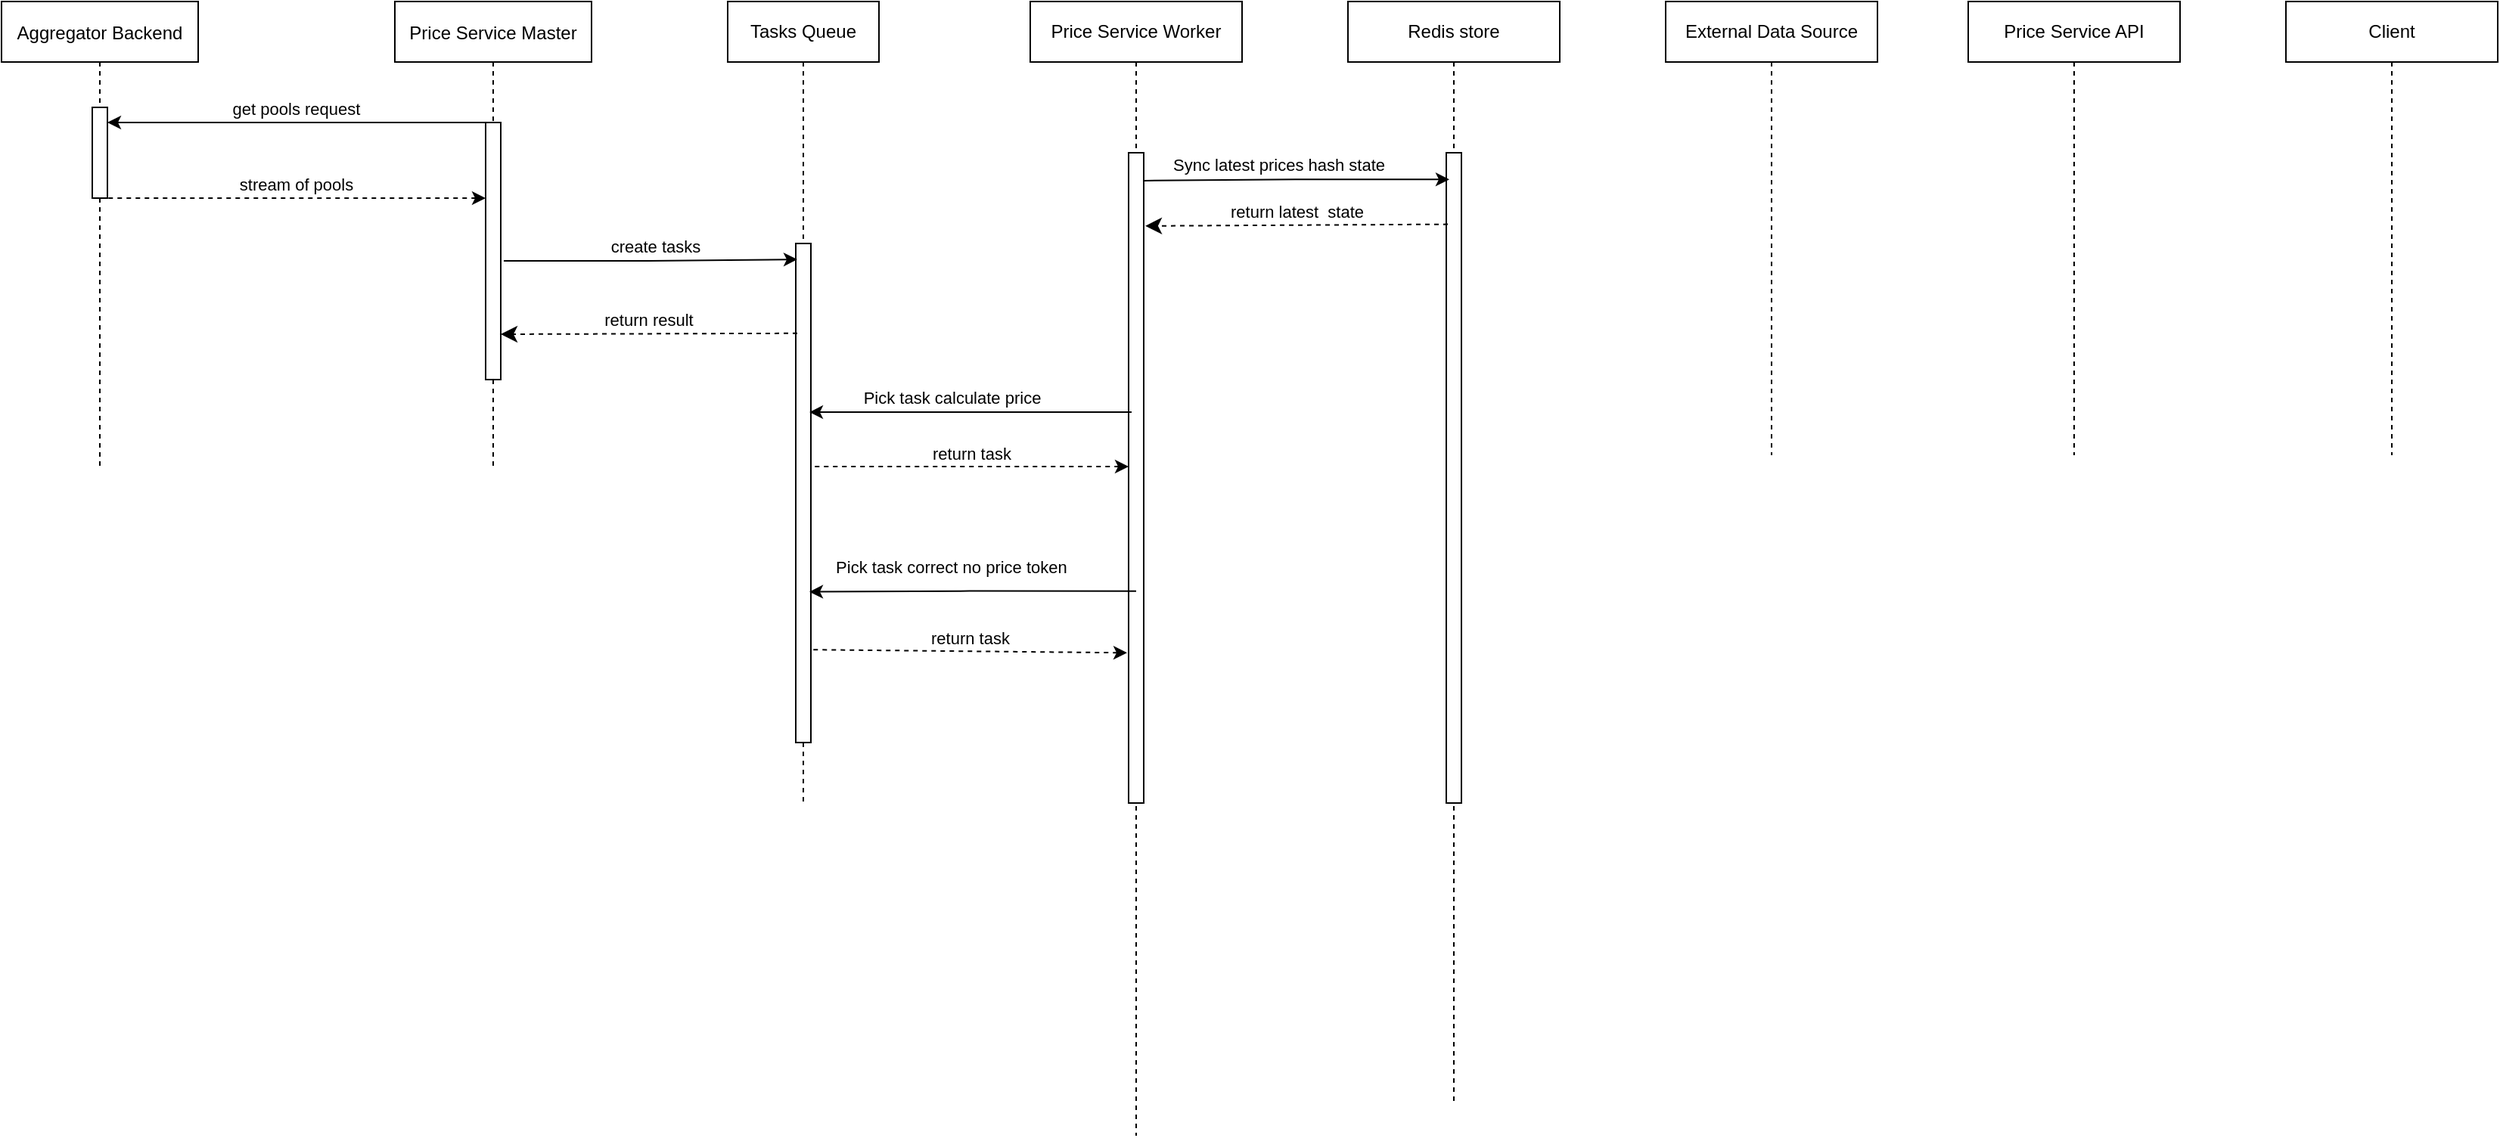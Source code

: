 <mxfile version="18.0.2" type="github">
  <diagram id="kgpKYQtTHZ0yAKxKKP6v" name="Page-1">
    <mxGraphModel dx="1298" dy="728" grid="1" gridSize="10" guides="1" tooltips="1" connect="1" arrows="1" fold="1" page="1" pageScale="1" pageWidth="850" pageHeight="1100" math="0" shadow="0">
      <root>
        <mxCell id="0" />
        <mxCell id="1" parent="0" />
        <mxCell id="3nuBFxr9cyL0pnOWT2aG-1" value="Aggregator Backend" style="shape=umlLifeline;perimeter=lifelinePerimeter;container=1;collapsible=0;recursiveResize=0;rounded=0;shadow=0;strokeWidth=1;" parent="1" vertex="1">
          <mxGeometry x="120" y="70" width="130" height="310" as="geometry" />
        </mxCell>
        <mxCell id="3nuBFxr9cyL0pnOWT2aG-2" value="" style="points=[];perimeter=orthogonalPerimeter;rounded=0;shadow=0;strokeWidth=1;" parent="3nuBFxr9cyL0pnOWT2aG-1" vertex="1">
          <mxGeometry x="60" y="70" width="10" height="60" as="geometry" />
        </mxCell>
        <mxCell id="3nuBFxr9cyL0pnOWT2aG-5" value="Price Service Master" style="shape=umlLifeline;perimeter=lifelinePerimeter;container=1;collapsible=0;recursiveResize=0;rounded=0;shadow=0;strokeWidth=1;" parent="1" vertex="1">
          <mxGeometry x="380" y="70" width="130" height="310" as="geometry" />
        </mxCell>
        <mxCell id="3nuBFxr9cyL0pnOWT2aG-6" value="" style="points=[];perimeter=orthogonalPerimeter;rounded=0;shadow=0;strokeWidth=1;" parent="3nuBFxr9cyL0pnOWT2aG-5" vertex="1">
          <mxGeometry x="60" y="80" width="10" height="170" as="geometry" />
        </mxCell>
        <mxCell id="3nuBFxr9cyL0pnOWT2aG-7" value="stream of pools" style="verticalAlign=bottom;endArrow=none;dashed=1;endSize=8;shadow=0;strokeWidth=1;startArrow=classic;startFill=1;endFill=0;" parent="1" source="3nuBFxr9cyL0pnOWT2aG-6" target="3nuBFxr9cyL0pnOWT2aG-2" edge="1">
          <mxGeometry relative="1" as="geometry">
            <mxPoint x="275" y="236" as="targetPoint" />
          </mxGeometry>
        </mxCell>
        <mxCell id="3nuBFxr9cyL0pnOWT2aG-8" value="get pools request" style="verticalAlign=bottom;endArrow=none;entryX=0;entryY=0;shadow=0;strokeWidth=1;startArrow=classic;startFill=1;endFill=0;" parent="1" source="3nuBFxr9cyL0pnOWT2aG-2" target="3nuBFxr9cyL0pnOWT2aG-6" edge="1">
          <mxGeometry relative="1" as="geometry">
            <mxPoint x="275" y="160" as="sourcePoint" />
          </mxGeometry>
        </mxCell>
        <mxCell id="HgYlxXDiWCx18JsQOjGB-1" value="Tasks Queue" style="shape=umlLifeline;perimeter=lifelinePerimeter;whiteSpace=wrap;html=1;container=1;collapsible=0;recursiveResize=0;outlineConnect=0;" vertex="1" parent="1">
          <mxGeometry x="600" y="70" width="100" height="530" as="geometry" />
        </mxCell>
        <mxCell id="HgYlxXDiWCx18JsQOjGB-7" value="" style="html=1;points=[];perimeter=orthogonalPerimeter;" vertex="1" parent="HgYlxXDiWCx18JsQOjGB-1">
          <mxGeometry x="45" y="160" width="10" height="330" as="geometry" />
        </mxCell>
        <mxCell id="HgYlxXDiWCx18JsQOjGB-2" value="Price Service Worker" style="shape=umlLifeline;perimeter=lifelinePerimeter;whiteSpace=wrap;html=1;container=1;collapsible=0;recursiveResize=0;outlineConnect=0;" vertex="1" parent="1">
          <mxGeometry x="800" y="70" width="140" height="750" as="geometry" />
        </mxCell>
        <mxCell id="HgYlxXDiWCx18JsQOjGB-14" value="" style="html=1;points=[];perimeter=orthogonalPerimeter;" vertex="1" parent="HgYlxXDiWCx18JsQOjGB-2">
          <mxGeometry x="65" y="100" width="10" height="430" as="geometry" />
        </mxCell>
        <mxCell id="HgYlxXDiWCx18JsQOjGB-3" value="Price Service API" style="shape=umlLifeline;perimeter=lifelinePerimeter;whiteSpace=wrap;html=1;container=1;collapsible=0;recursiveResize=0;outlineConnect=0;" vertex="1" parent="1">
          <mxGeometry x="1420" y="70" width="140" height="300" as="geometry" />
        </mxCell>
        <mxCell id="HgYlxXDiWCx18JsQOjGB-4" value="External Data Source" style="shape=umlLifeline;perimeter=lifelinePerimeter;whiteSpace=wrap;html=1;container=1;collapsible=0;recursiveResize=0;outlineConnect=0;" vertex="1" parent="1">
          <mxGeometry x="1220" y="70" width="140" height="300" as="geometry" />
        </mxCell>
        <mxCell id="HgYlxXDiWCx18JsQOjGB-5" value="Client" style="shape=umlLifeline;perimeter=lifelinePerimeter;whiteSpace=wrap;html=1;container=1;collapsible=0;recursiveResize=0;outlineConnect=0;" vertex="1" parent="1">
          <mxGeometry x="1630" y="70" width="140" height="300" as="geometry" />
        </mxCell>
        <mxCell id="HgYlxXDiWCx18JsQOjGB-10" style="edgeStyle=orthogonalEdgeStyle;rounded=0;orthogonalLoop=1;jettySize=auto;html=1;entryX=0.1;entryY=0.032;entryDx=0;entryDy=0;entryPerimeter=0;startArrow=none;startFill=0;endArrow=classic;endFill=1;exitX=1.2;exitY=0.538;exitDx=0;exitDy=0;exitPerimeter=0;" edge="1" parent="1" source="3nuBFxr9cyL0pnOWT2aG-6" target="HgYlxXDiWCx18JsQOjGB-7">
          <mxGeometry relative="1" as="geometry" />
        </mxCell>
        <mxCell id="HgYlxXDiWCx18JsQOjGB-11" value="create tasks" style="edgeLabel;html=1;align=center;verticalAlign=middle;resizable=0;points=[];" vertex="1" connectable="0" parent="HgYlxXDiWCx18JsQOjGB-10">
          <mxGeometry x="0.115" y="3" relative="1" as="geometry">
            <mxPoint x="-8" y="-6" as="offset" />
          </mxGeometry>
        </mxCell>
        <mxCell id="HgYlxXDiWCx18JsQOjGB-13" value="return result" style="verticalAlign=bottom;endArrow=classic;dashed=1;endSize=8;shadow=0;strokeWidth=1;startArrow=none;startFill=0;endFill=1;exitX=0.1;exitY=0.18;exitDx=0;exitDy=0;exitPerimeter=0;" edge="1" parent="1" source="HgYlxXDiWCx18JsQOjGB-7">
          <mxGeometry relative="1" as="geometry">
            <mxPoint x="450" y="290" as="targetPoint" />
            <mxPoint x="675" y="290" as="sourcePoint" />
          </mxGeometry>
        </mxCell>
        <mxCell id="HgYlxXDiWCx18JsQOjGB-15" value="Pick task calculate price" style="edgeStyle=orthogonalEdgeStyle;rounded=0;orthogonalLoop=1;jettySize=auto;html=1;startArrow=none;startFill=0;endArrow=classic;endFill=1;exitX=0.2;exitY=0.157;exitDx=0;exitDy=0;exitPerimeter=0;entryX=0.9;entryY=0.042;entryDx=0;entryDy=0;entryPerimeter=0;" edge="1" parent="1">
          <mxGeometry x="0.121" y="-10" relative="1" as="geometry">
            <mxPoint x="867" y="341.51" as="sourcePoint" />
            <mxPoint x="654" y="341.56" as="targetPoint" />
            <Array as="points">
              <mxPoint x="730" y="342" />
              <mxPoint x="730" y="342" />
            </Array>
            <mxPoint as="offset" />
          </mxGeometry>
        </mxCell>
        <mxCell id="HgYlxXDiWCx18JsQOjGB-16" value="return task" style="html=1;verticalAlign=bottom;endArrow=none;dashed=1;endSize=8;rounded=0;endFill=0;startArrow=classic;startFill=1;entryX=1.1;entryY=0.669;entryDx=0;entryDy=0;entryPerimeter=0;" edge="1" parent="1">
          <mxGeometry relative="1" as="geometry">
            <mxPoint x="865" y="377.52" as="sourcePoint" />
            <mxPoint x="656" y="377.52" as="targetPoint" />
          </mxGeometry>
        </mxCell>
        <mxCell id="HgYlxXDiWCx18JsQOjGB-17" value="Redis store" style="shape=umlLifeline;perimeter=lifelinePerimeter;whiteSpace=wrap;html=1;container=1;collapsible=0;recursiveResize=0;outlineConnect=0;" vertex="1" parent="1">
          <mxGeometry x="1010" y="70" width="140" height="730" as="geometry" />
        </mxCell>
        <mxCell id="HgYlxXDiWCx18JsQOjGB-20" value="" style="html=1;points=[];perimeter=orthogonalPerimeter;" vertex="1" parent="HgYlxXDiWCx18JsQOjGB-17">
          <mxGeometry x="65" y="100" width="10" height="430" as="geometry" />
        </mxCell>
        <mxCell id="HgYlxXDiWCx18JsQOjGB-18" value="Pick task correct no price token&amp;nbsp;" style="edgeStyle=orthogonalEdgeStyle;rounded=0;orthogonalLoop=1;jettySize=auto;html=1;startArrow=none;startFill=0;endArrow=classic;endFill=1;exitX=0.5;exitY=0.674;exitDx=0;exitDy=0;exitPerimeter=0;entryX=0.9;entryY=0.698;entryDx=0;entryDy=0;entryPerimeter=0;" edge="1" parent="1" source="HgYlxXDiWCx18JsQOjGB-14" target="HgYlxXDiWCx18JsQOjGB-7">
          <mxGeometry x="0.12" y="-16" relative="1" as="geometry">
            <mxPoint x="864" y="461.57" as="sourcePoint" />
            <mxPoint x="658" y="462.48" as="targetPoint" />
            <mxPoint as="offset" />
          </mxGeometry>
        </mxCell>
        <mxCell id="HgYlxXDiWCx18JsQOjGB-19" value="Sync latest prices hash state" style="edgeStyle=orthogonalEdgeStyle;rounded=0;orthogonalLoop=1;jettySize=auto;html=1;startArrow=classic;startFill=1;endArrow=none;endFill=0;exitX=0.2;exitY=0.041;exitDx=0;exitDy=0;exitPerimeter=0;entryX=1;entryY=0.043;entryDx=0;entryDy=0;entryPerimeter=0;" edge="1" parent="1" source="HgYlxXDiWCx18JsQOjGB-20" target="HgYlxXDiWCx18JsQOjGB-14">
          <mxGeometry x="0.121" y="-10" relative="1" as="geometry">
            <mxPoint x="1083" y="179.94" as="sourcePoint" />
            <mxPoint x="870" y="179.99" as="targetPoint" />
            <mxPoint as="offset" />
          </mxGeometry>
        </mxCell>
        <mxCell id="HgYlxXDiWCx18JsQOjGB-21" value="return latest&amp;nbsp; state" style="html=1;verticalAlign=bottom;endArrow=classic;dashed=1;endSize=8;rounded=0;endFill=1;startArrow=none;startFill=0;entryX=1.1;entryY=0.094;entryDx=0;entryDy=0;entryPerimeter=0;exitX=0.1;exitY=0.11;exitDx=0;exitDy=0;exitPerimeter=0;" edge="1" parent="1" source="HgYlxXDiWCx18JsQOjGB-20">
          <mxGeometry relative="1" as="geometry">
            <mxPoint x="1076" y="218" as="sourcePoint" />
            <mxPoint x="876" y="218.42" as="targetPoint" />
          </mxGeometry>
        </mxCell>
        <mxCell id="HgYlxXDiWCx18JsQOjGB-22" value="return task" style="html=1;verticalAlign=bottom;endArrow=none;dashed=1;endSize=8;rounded=0;endFill=0;startArrow=classic;startFill=1;entryX=1.1;entryY=0.814;entryDx=0;entryDy=0;entryPerimeter=0;exitX=-0.1;exitY=0.769;exitDx=0;exitDy=0;exitPerimeter=0;" edge="1" parent="1" source="HgYlxXDiWCx18JsQOjGB-14" target="HgYlxXDiWCx18JsQOjGB-7">
          <mxGeometry relative="1" as="geometry">
            <mxPoint x="871" y="499.52" as="sourcePoint" />
            <mxPoint x="662" y="499.52" as="targetPoint" />
          </mxGeometry>
        </mxCell>
      </root>
    </mxGraphModel>
  </diagram>
</mxfile>
